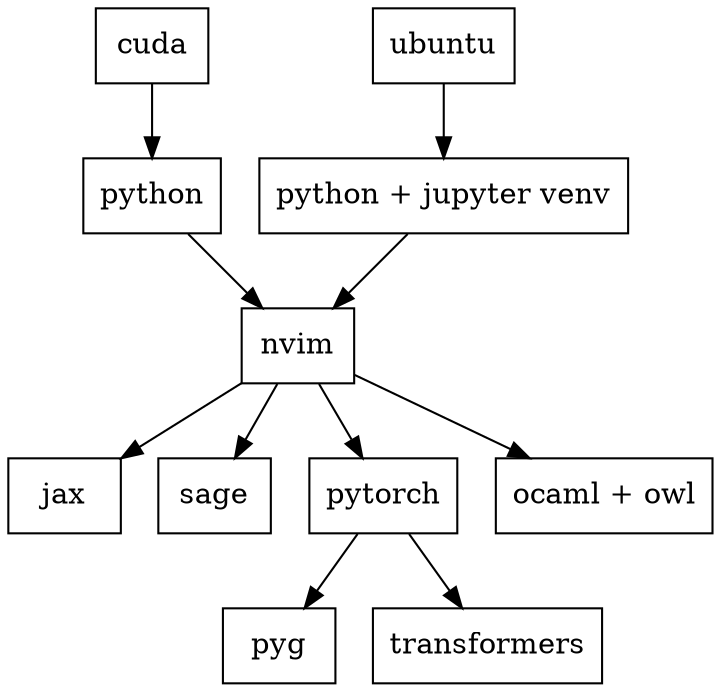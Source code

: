 digraph G {
    // rankdir=LR;
    
    // Nodes
    "base_cuda" [label="cuda", shape=rectangle];
    "update_python" [label="python", shape=rectangle];
    "config_env" [label="nvim", shape=rectangle];
    "base_ubuntu" [label="ubuntu", shape=rectangle];
    "install_python_jupyter" [label="python + jupyter venv", shape=rectangle];
    "jax" [label="jax", shape=rectangle];
    "sage" [label="sage", shape=rectangle];
    "pytorch" [label="pytorch", shape=rectangle];
    "ocaml_dune" [label="ocaml + owl", shape=rectangle];
    "pyg" [label="pyg", shape=rectangle];
    "transformers" [label="transformers", shape=rectangle];
    
    // Edges
    "base_cuda" -> "update_python";
    "update_python" -> "config_env";
    "base_ubuntu" -> "install_python_jupyter";
    "install_python_jupyter" -> "config_env";
    "config_env" -> "jax";
    "config_env" -> "sage";
    "config_env" -> "pytorch";
    "config_env" -> "ocaml_dune";
    "pytorch" -> "pyg";
    "pytorch" -> "transformers";
}
